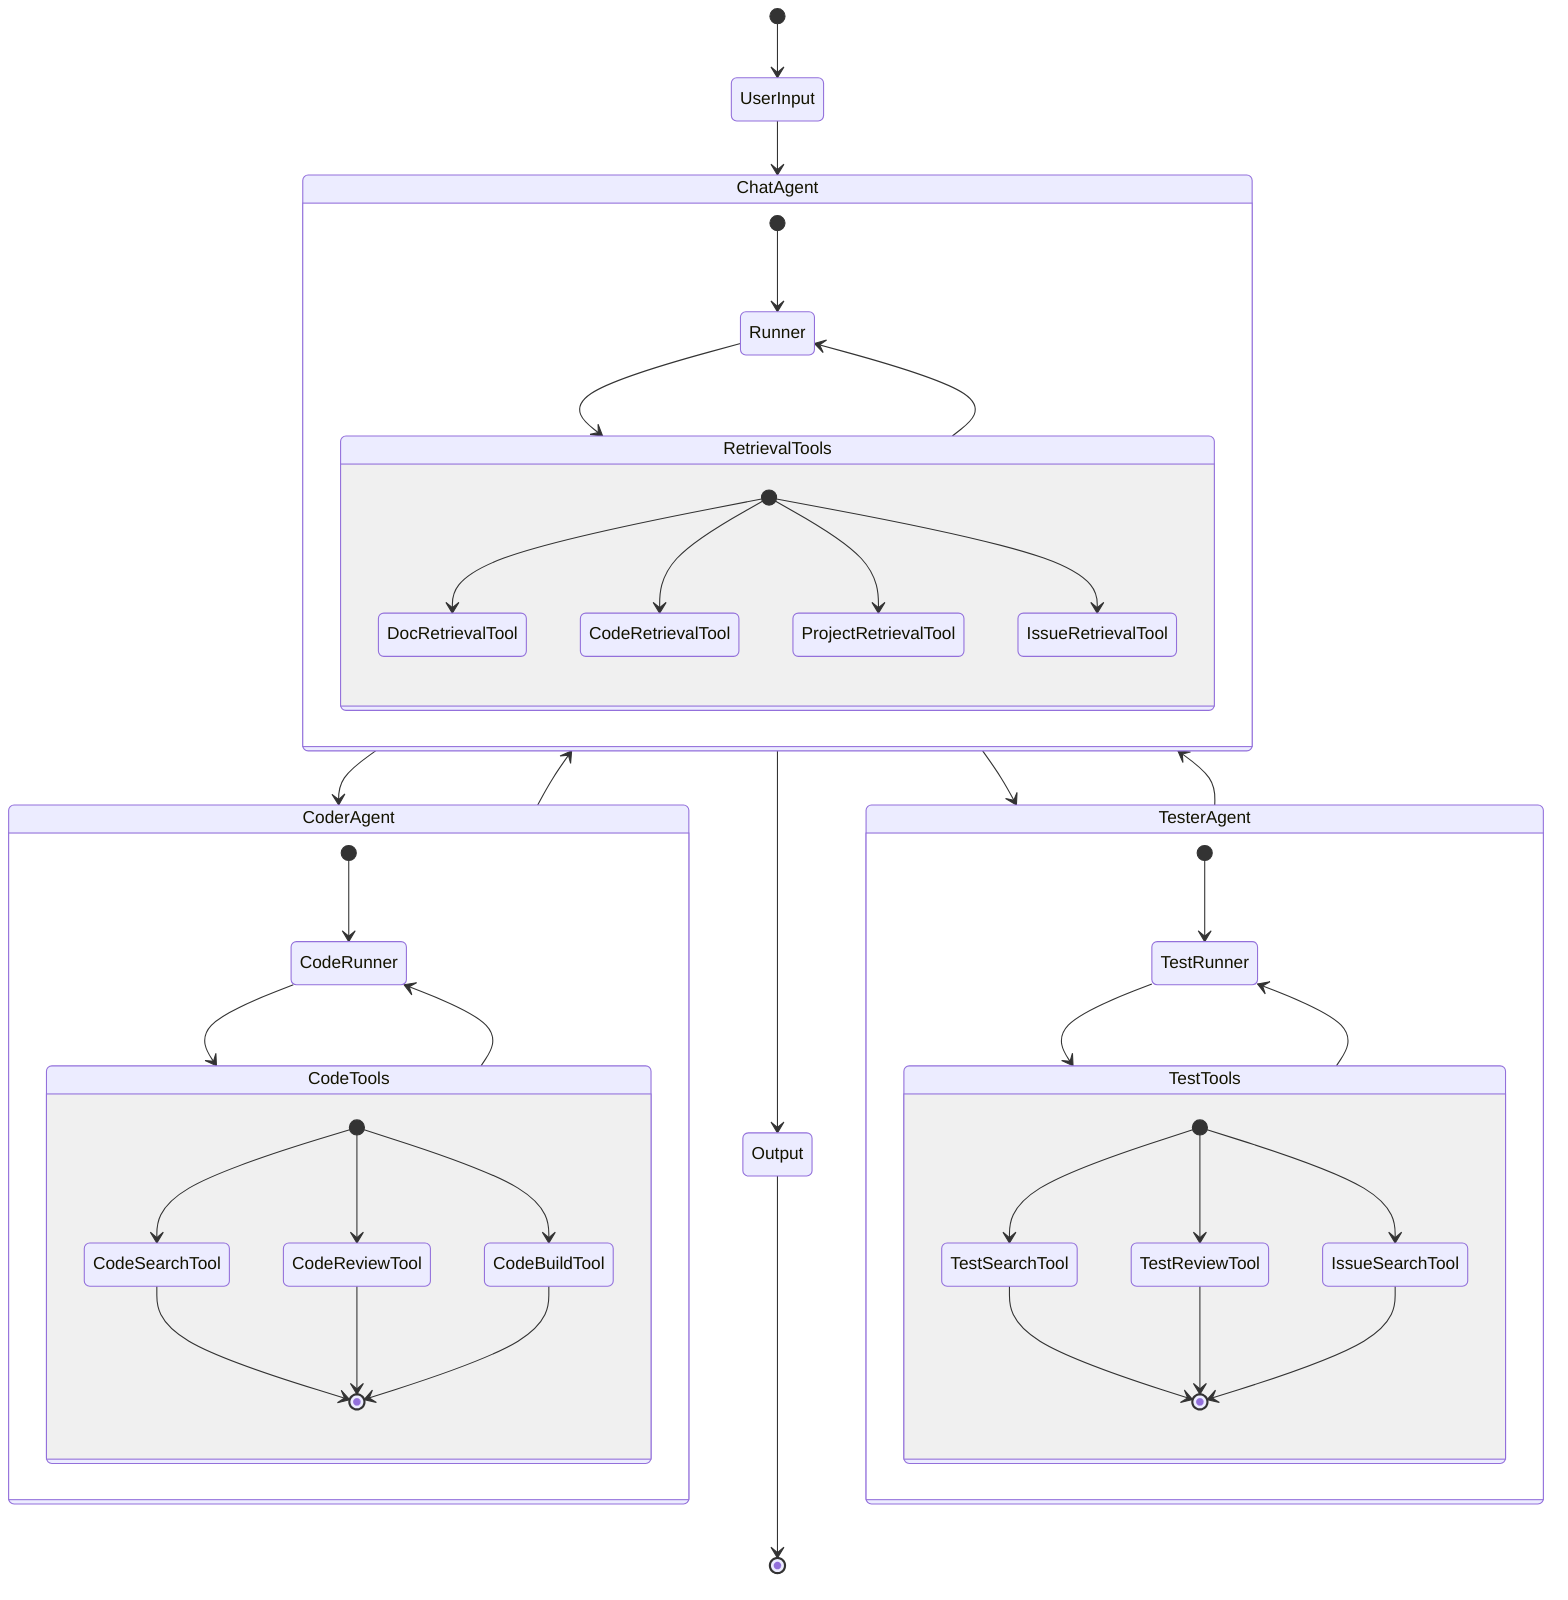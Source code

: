 stateDiagram-v2
    [*] --> UserInput
    UserInput --> ChatAgent
    state ChatAgent {
        [*]  -->  Runner
        state RetrievalTools {
            state DocRetrievalTool
            state CodeRetrievalTool
            state ProjectRetrievalTool
            state IssueRetrievalTool
            [*] --> DocRetrievalTool
            [*] --> CodeRetrievalTool
            [*] --> ProjectRetrievalTool
            [*] --> IssueRetrievalTool
        }
        Runner --> RetrievalTools
        RetrievalTools --> Runner
    }

    state CoderAgent {
        [*] --> CodeRunner
        state CodeTools {
            state CodeSearchTool
            state CodeReviewTool
            state CodeBuildTool
            [*] --> CodeSearchTool
            [*] --> CodeReviewTool
            [*] --> CodeBuildTool
            CodeSearchTool --> [*]
            CodeReviewTool --> [*]
            CodeBuildTool --> [*]
        }
        CodeRunner --> CodeTools
        CodeTools --> CodeRunner
    }
    ChatAgent --> CoderAgent
    CoderAgent --> ChatAgent

    ChatAgent --> Output
    
    state TesterAgent {
        [*] --> TestRunner
        state TestTools {
            state TestCommandTool
            state TestReviewTool
            state IssueSearchTool
            [*] --> TestSearchTool
            [*] --> TestReviewTool
            [*] --> IssueSearchTool
            TestSearchTool --> [*]
            TestReviewTool --> [*]
            IssueSearchTool --> [*]
        }
        TestRunner --> TestTools
        TestTools --> TestRunner
    }

    ChatAgent --> TesterAgent
    TesterAgent --> ChatAgent

    Output --> [*]